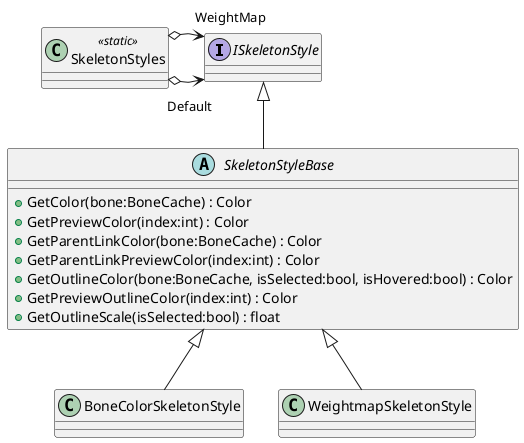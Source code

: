 @startuml
interface ISkeletonStyle {
}
abstract class SkeletonStyleBase {
    + GetColor(bone:BoneCache) : Color
    + GetPreviewColor(index:int) : Color
    + GetParentLinkColor(bone:BoneCache) : Color
    + GetParentLinkPreviewColor(index:int) : Color
    + GetOutlineColor(bone:BoneCache, isSelected:bool, isHovered:bool) : Color
    + GetPreviewOutlineColor(index:int) : Color
    + GetOutlineScale(isSelected:bool) : float
}
class BoneColorSkeletonStyle {
}
class WeightmapSkeletonStyle {
}
class SkeletonStyles <<static>> {
}
ISkeletonStyle <|-- SkeletonStyleBase
SkeletonStyleBase <|-- BoneColorSkeletonStyle
SkeletonStyleBase <|-- WeightmapSkeletonStyle
SkeletonStyles o-> "Default" ISkeletonStyle
SkeletonStyles o-> "WeightMap" ISkeletonStyle
@enduml
